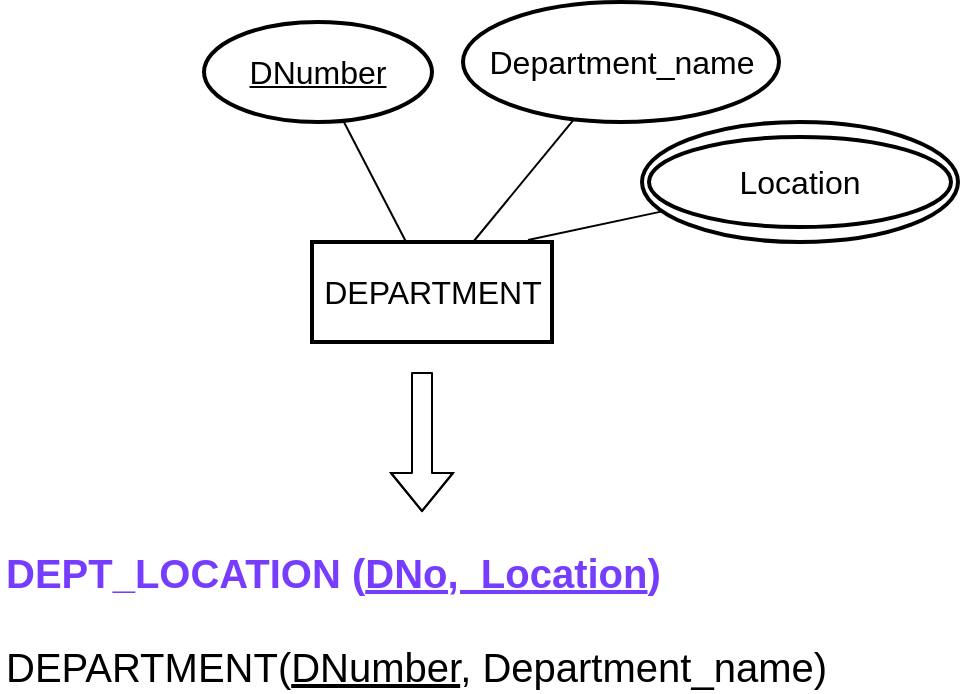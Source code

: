 <mxfile version="12.2.2" type="device" pages="1"><diagram id="xQ2Ufq9PnqMFeNz4wZim" name="Page-1"><mxGraphModel dx="932" dy="590" grid="1" gridSize="10" guides="1" tooltips="1" connect="1" arrows="1" fold="1" page="1" pageScale="1" pageWidth="827" pageHeight="1169" math="0" shadow="0"><root><mxCell id="0"/><mxCell id="1" parent="0"/><mxCell id="yVpLkVPkTYECUh8DkX4--91" value="DEPARTMENT" style="html=1;fillColor=none;fontSize=16;strokeWidth=2;" parent="1" vertex="1"><mxGeometry x="235" y="185" width="120" height="50" as="geometry"/></mxCell><mxCell id="PgpCpTxEGu4RVDJ2l71C-1" value="" style="shape=flexArrow;endArrow=classic;html=1;" parent="1" edge="1"><mxGeometry width="50" height="50" relative="1" as="geometry"><mxPoint x="290" y="250" as="sourcePoint"/><mxPoint x="290" y="320" as="targetPoint"/><Array as="points"><mxPoint x="290" y="260"/></Array></mxGeometry></mxCell><mxCell id="PgpCpTxEGu4RVDJ2l71C-2" value="&lt;b&gt;&lt;font color=&quot;#773dff&quot;&gt;DEPT_LOCATION (&lt;u&gt;DNo,&amp;nbsp; Location&lt;/u&gt;)&lt;/font&gt;&lt;/b&gt;" style="text;html=1;strokeColor=none;fillColor=none;align=left;verticalAlign=middle;whiteSpace=wrap;rounded=0;fontSize=20;" parent="1" vertex="1"><mxGeometry x="79.5" y="340" width="462" height="20" as="geometry"/></mxCell><mxCell id="PgpCpTxEGu4RVDJ2l71C-3" value="DEPARTMENT(&lt;u&gt;DNumber&lt;/u&gt;, Department_name)" style="text;html=1;strokeColor=none;fillColor=none;align=left;verticalAlign=middle;whiteSpace=wrap;rounded=0;fontSize=20;" parent="1" vertex="1"><mxGeometry x="80" y="383" width="471" height="27" as="geometry"/></mxCell><mxCell id="PgpCpTxEGu4RVDJ2l71C-10" value="DNumber" style="ellipse;whiteSpace=wrap;html=1;strokeWidth=2;fillColor=none;fontSize=16;fontStyle=4" parent="1" vertex="1"><mxGeometry x="181" y="75" width="114" height="50" as="geometry"/></mxCell><mxCell id="PgpCpTxEGu4RVDJ2l71C-11" value="Department_name" style="ellipse;whiteSpace=wrap;html=1;strokeWidth=2;fillColor=none;fontSize=16;" parent="1" vertex="1"><mxGeometry x="310.5" y="65" width="158" height="60" as="geometry"/></mxCell><mxCell id="PgpCpTxEGu4RVDJ2l71C-12" value="" style="endArrow=none;html=1;" parent="1" source="yVpLkVPkTYECUh8DkX4--91" target="PgpCpTxEGu4RVDJ2l71C-11" edge="1"><mxGeometry width="50" height="50" relative="1" as="geometry"><mxPoint x="456" y="237.5" as="sourcePoint"/><mxPoint x="413" y="153" as="targetPoint"/></mxGeometry></mxCell><mxCell id="PgpCpTxEGu4RVDJ2l71C-13" value="" style="endArrow=none;html=1;" parent="1" source="yVpLkVPkTYECUh8DkX4--91" target="PgpCpTxEGu4RVDJ2l71C-10" edge="1"><mxGeometry width="50" height="50" relative="1" as="geometry"><mxPoint x="356.754" y="195" as="sourcePoint"/><mxPoint x="423" y="163" as="targetPoint"/></mxGeometry></mxCell><mxCell id="zwheDa5V5sRKiQhfyqnU-2" value="Location" style="ellipse;whiteSpace=wrap;html=1;strokeWidth=2;fillColor=none;fontSize=16;" vertex="1" parent="1"><mxGeometry x="400" y="125" width="158" height="60" as="geometry"/></mxCell><mxCell id="zwheDa5V5sRKiQhfyqnU-3" value="" style="endArrow=none;html=1;exitX=0.9;exitY=-0.02;exitDx=0;exitDy=0;exitPerimeter=0;" edge="1" parent="1" source="yVpLkVPkTYECUh8DkX4--91" target="zwheDa5V5sRKiQhfyqnU-2"><mxGeometry width="50" height="50" relative="1" as="geometry"><mxPoint x="329.583" y="195" as="sourcePoint"/><mxPoint x="395.364" y="128.104" as="targetPoint"/></mxGeometry></mxCell><mxCell id="zwheDa5V5sRKiQhfyqnU-4" value="" style="ellipse;whiteSpace=wrap;html=1;strokeWidth=2;fillColor=none;fontSize=16;" vertex="1" parent="1"><mxGeometry x="403.5" y="132.5" width="151" height="45" as="geometry"/></mxCell></root></mxGraphModel></diagram></mxfile>